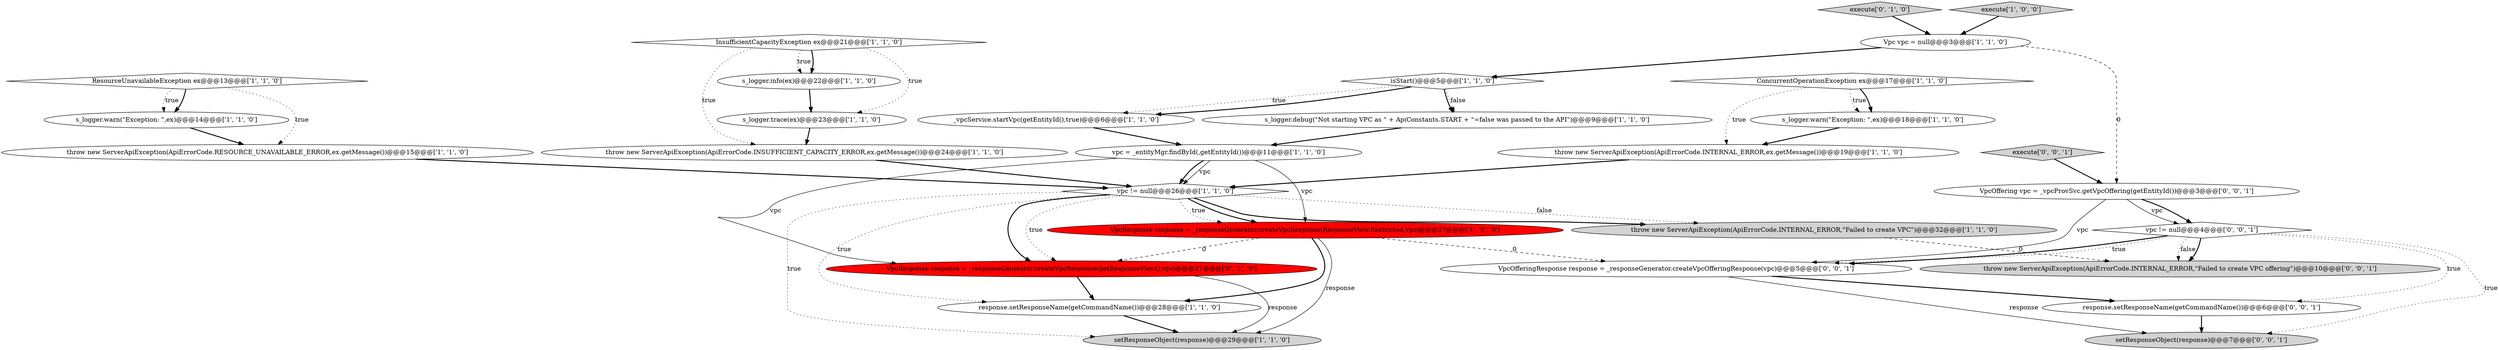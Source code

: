 digraph {
20 [style = filled, label = "ResourceUnavailableException ex@@@13@@@['1', '1', '0']", fillcolor = white, shape = diamond image = "AAA0AAABBB1BBB"];
19 [style = filled, label = "_vpcService.startVpc(getEntityId(),true)@@@6@@@['1', '1', '0']", fillcolor = white, shape = ellipse image = "AAA0AAABBB1BBB"];
25 [style = filled, label = "response.setResponseName(getCommandName())@@@6@@@['0', '0', '1']", fillcolor = white, shape = ellipse image = "AAA0AAABBB3BBB"];
14 [style = filled, label = "throw new ServerApiException(ApiErrorCode.INTERNAL_ERROR,ex.getMessage())@@@19@@@['1', '1', '0']", fillcolor = white, shape = ellipse image = "AAA0AAABBB1BBB"];
4 [style = filled, label = "s_logger.info(ex)@@@22@@@['1', '1', '0']", fillcolor = white, shape = ellipse image = "AAA0AAABBB1BBB"];
7 [style = filled, label = "vpc != null@@@26@@@['1', '1', '0']", fillcolor = white, shape = diamond image = "AAA0AAABBB1BBB"];
27 [style = filled, label = "execute['0', '0', '1']", fillcolor = lightgray, shape = diamond image = "AAA0AAABBB3BBB"];
8 [style = filled, label = "throw new ServerApiException(ApiErrorCode.INTERNAL_ERROR,\"Failed to create VPC\")@@@32@@@['1', '1', '0']", fillcolor = lightgray, shape = ellipse image = "AAA0AAABBB1BBB"];
23 [style = filled, label = "throw new ServerApiException(ApiErrorCode.INTERNAL_ERROR,\"Failed to create VPC offering\")@@@10@@@['0', '0', '1']", fillcolor = lightgray, shape = ellipse image = "AAA0AAABBB3BBB"];
16 [style = filled, label = "ConcurrentOperationException ex@@@17@@@['1', '1', '0']", fillcolor = white, shape = diamond image = "AAA0AAABBB1BBB"];
3 [style = filled, label = "throw new ServerApiException(ApiErrorCode.INSUFFICIENT_CAPACITY_ERROR,ex.getMessage())@@@24@@@['1', '1', '0']", fillcolor = white, shape = ellipse image = "AAA0AAABBB1BBB"];
13 [style = filled, label = "Vpc vpc = null@@@3@@@['1', '1', '0']", fillcolor = white, shape = ellipse image = "AAA0AAABBB1BBB"];
28 [style = filled, label = "VpcOffering vpc = _vpcProvSvc.getVpcOffering(getEntityId())@@@3@@@['0', '0', '1']", fillcolor = white, shape = ellipse image = "AAA0AAABBB3BBB"];
22 [style = filled, label = "execute['0', '1', '0']", fillcolor = lightgray, shape = diamond image = "AAA0AAABBB2BBB"];
17 [style = filled, label = "s_logger.warn(\"Exception: \",ex)@@@14@@@['1', '1', '0']", fillcolor = white, shape = ellipse image = "AAA0AAABBB1BBB"];
11 [style = filled, label = "s_logger.trace(ex)@@@23@@@['1', '1', '0']", fillcolor = white, shape = ellipse image = "AAA0AAABBB1BBB"];
24 [style = filled, label = "vpc != null@@@4@@@['0', '0', '1']", fillcolor = white, shape = diamond image = "AAA0AAABBB3BBB"];
26 [style = filled, label = "VpcOfferingResponse response = _responseGenerator.createVpcOfferingResponse(vpc)@@@5@@@['0', '0', '1']", fillcolor = white, shape = ellipse image = "AAA0AAABBB3BBB"];
29 [style = filled, label = "setResponseObject(response)@@@7@@@['0', '0', '1']", fillcolor = lightgray, shape = ellipse image = "AAA0AAABBB3BBB"];
9 [style = filled, label = "isStart()@@@5@@@['1', '1', '0']", fillcolor = white, shape = diamond image = "AAA0AAABBB1BBB"];
21 [style = filled, label = "VpcResponse response = _responseGenerator.createVpcResponse(getResponseView(),vpc)@@@27@@@['0', '1', '0']", fillcolor = red, shape = ellipse image = "AAA1AAABBB2BBB"];
1 [style = filled, label = "VpcResponse response = _responseGenerator.createVpcResponse(ResponseView.Restricted,vpc)@@@27@@@['1', '0', '0']", fillcolor = red, shape = ellipse image = "AAA1AAABBB1BBB"];
0 [style = filled, label = "throw new ServerApiException(ApiErrorCode.RESOURCE_UNAVAILABLE_ERROR,ex.getMessage())@@@15@@@['1', '1', '0']", fillcolor = white, shape = ellipse image = "AAA0AAABBB1BBB"];
2 [style = filled, label = "InsufficientCapacityException ex@@@21@@@['1', '1', '0']", fillcolor = white, shape = diamond image = "AAA0AAABBB1BBB"];
5 [style = filled, label = "response.setResponseName(getCommandName())@@@28@@@['1', '1', '0']", fillcolor = white, shape = ellipse image = "AAA0AAABBB1BBB"];
12 [style = filled, label = "s_logger.warn(\"Exception: \",ex)@@@18@@@['1', '1', '0']", fillcolor = white, shape = ellipse image = "AAA0AAABBB1BBB"];
18 [style = filled, label = "vpc = _entityMgr.findById(,getEntityId())@@@11@@@['1', '1', '0']", fillcolor = white, shape = ellipse image = "AAA0AAABBB1BBB"];
15 [style = filled, label = "execute['1', '0', '0']", fillcolor = lightgray, shape = diamond image = "AAA0AAABBB1BBB"];
10 [style = filled, label = "setResponseObject(response)@@@29@@@['1', '1', '0']", fillcolor = lightgray, shape = ellipse image = "AAA0AAABBB1BBB"];
6 [style = filled, label = "s_logger.debug(\"Not starting VPC as \" + ApiConstants.START + \"=false was passed to the API\")@@@9@@@['1', '1', '0']", fillcolor = white, shape = ellipse image = "AAA0AAABBB1BBB"];
1->5 [style = bold, label=""];
2->3 [style = dotted, label="true"];
5->10 [style = bold, label=""];
19->18 [style = bold, label=""];
20->17 [style = bold, label=""];
7->1 [style = bold, label=""];
15->13 [style = bold, label=""];
16->12 [style = dotted, label="true"];
7->10 [style = dotted, label="true"];
18->21 [style = solid, label="vpc"];
24->25 [style = dotted, label="true"];
1->26 [style = dashed, label="0"];
20->17 [style = dotted, label="true"];
6->18 [style = bold, label=""];
24->29 [style = dotted, label="true"];
27->28 [style = bold, label=""];
26->25 [style = bold, label=""];
20->0 [style = dotted, label="true"];
21->10 [style = solid, label="response"];
28->24 [style = solid, label="vpc"];
1->21 [style = dashed, label="0"];
25->29 [style = bold, label=""];
18->1 [style = solid, label="vpc"];
7->8 [style = bold, label=""];
2->4 [style = bold, label=""];
9->6 [style = bold, label=""];
14->7 [style = bold, label=""];
0->7 [style = bold, label=""];
2->11 [style = dotted, label="true"];
7->5 [style = dotted, label="true"];
13->28 [style = dashed, label="0"];
21->5 [style = bold, label=""];
24->26 [style = bold, label=""];
9->19 [style = dotted, label="true"];
17->0 [style = bold, label=""];
3->7 [style = bold, label=""];
11->3 [style = bold, label=""];
24->26 [style = dotted, label="true"];
1->10 [style = solid, label="response"];
7->8 [style = dotted, label="false"];
9->6 [style = dotted, label="false"];
28->26 [style = solid, label="vpc"];
16->14 [style = dotted, label="true"];
2->4 [style = dotted, label="true"];
12->14 [style = bold, label=""];
26->29 [style = solid, label="response"];
9->19 [style = bold, label=""];
7->21 [style = bold, label=""];
28->24 [style = bold, label=""];
18->7 [style = solid, label="vpc"];
13->9 [style = bold, label=""];
18->7 [style = bold, label=""];
4->11 [style = bold, label=""];
7->1 [style = dotted, label="true"];
7->21 [style = dotted, label="true"];
24->23 [style = dotted, label="false"];
16->12 [style = bold, label=""];
22->13 [style = bold, label=""];
8->23 [style = dashed, label="0"];
24->23 [style = bold, label=""];
}
